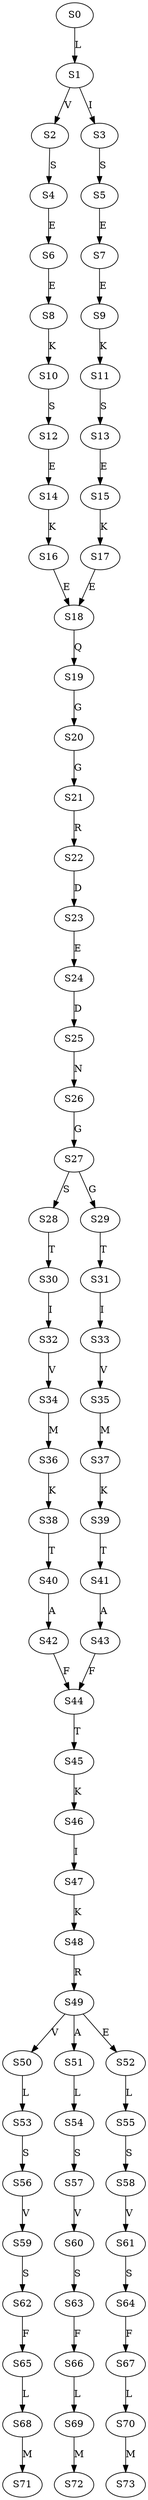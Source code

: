 strict digraph  {
	S0 -> S1 [ label = L ];
	S1 -> S2 [ label = V ];
	S1 -> S3 [ label = I ];
	S2 -> S4 [ label = S ];
	S3 -> S5 [ label = S ];
	S4 -> S6 [ label = E ];
	S5 -> S7 [ label = E ];
	S6 -> S8 [ label = E ];
	S7 -> S9 [ label = E ];
	S8 -> S10 [ label = K ];
	S9 -> S11 [ label = K ];
	S10 -> S12 [ label = S ];
	S11 -> S13 [ label = S ];
	S12 -> S14 [ label = E ];
	S13 -> S15 [ label = E ];
	S14 -> S16 [ label = K ];
	S15 -> S17 [ label = K ];
	S16 -> S18 [ label = E ];
	S17 -> S18 [ label = E ];
	S18 -> S19 [ label = Q ];
	S19 -> S20 [ label = G ];
	S20 -> S21 [ label = G ];
	S21 -> S22 [ label = R ];
	S22 -> S23 [ label = D ];
	S23 -> S24 [ label = E ];
	S24 -> S25 [ label = D ];
	S25 -> S26 [ label = N ];
	S26 -> S27 [ label = G ];
	S27 -> S28 [ label = S ];
	S27 -> S29 [ label = G ];
	S28 -> S30 [ label = T ];
	S29 -> S31 [ label = T ];
	S30 -> S32 [ label = I ];
	S31 -> S33 [ label = I ];
	S32 -> S34 [ label = V ];
	S33 -> S35 [ label = V ];
	S34 -> S36 [ label = M ];
	S35 -> S37 [ label = M ];
	S36 -> S38 [ label = K ];
	S37 -> S39 [ label = K ];
	S38 -> S40 [ label = T ];
	S39 -> S41 [ label = T ];
	S40 -> S42 [ label = A ];
	S41 -> S43 [ label = A ];
	S42 -> S44 [ label = F ];
	S43 -> S44 [ label = F ];
	S44 -> S45 [ label = T ];
	S45 -> S46 [ label = K ];
	S46 -> S47 [ label = I ];
	S47 -> S48 [ label = K ];
	S48 -> S49 [ label = R ];
	S49 -> S50 [ label = V ];
	S49 -> S51 [ label = A ];
	S49 -> S52 [ label = E ];
	S50 -> S53 [ label = L ];
	S51 -> S54 [ label = L ];
	S52 -> S55 [ label = L ];
	S53 -> S56 [ label = S ];
	S54 -> S57 [ label = S ];
	S55 -> S58 [ label = S ];
	S56 -> S59 [ label = V ];
	S57 -> S60 [ label = V ];
	S58 -> S61 [ label = V ];
	S59 -> S62 [ label = S ];
	S60 -> S63 [ label = S ];
	S61 -> S64 [ label = S ];
	S62 -> S65 [ label = F ];
	S63 -> S66 [ label = F ];
	S64 -> S67 [ label = F ];
	S65 -> S68 [ label = L ];
	S66 -> S69 [ label = L ];
	S67 -> S70 [ label = L ];
	S68 -> S71 [ label = M ];
	S69 -> S72 [ label = M ];
	S70 -> S73 [ label = M ];
}
